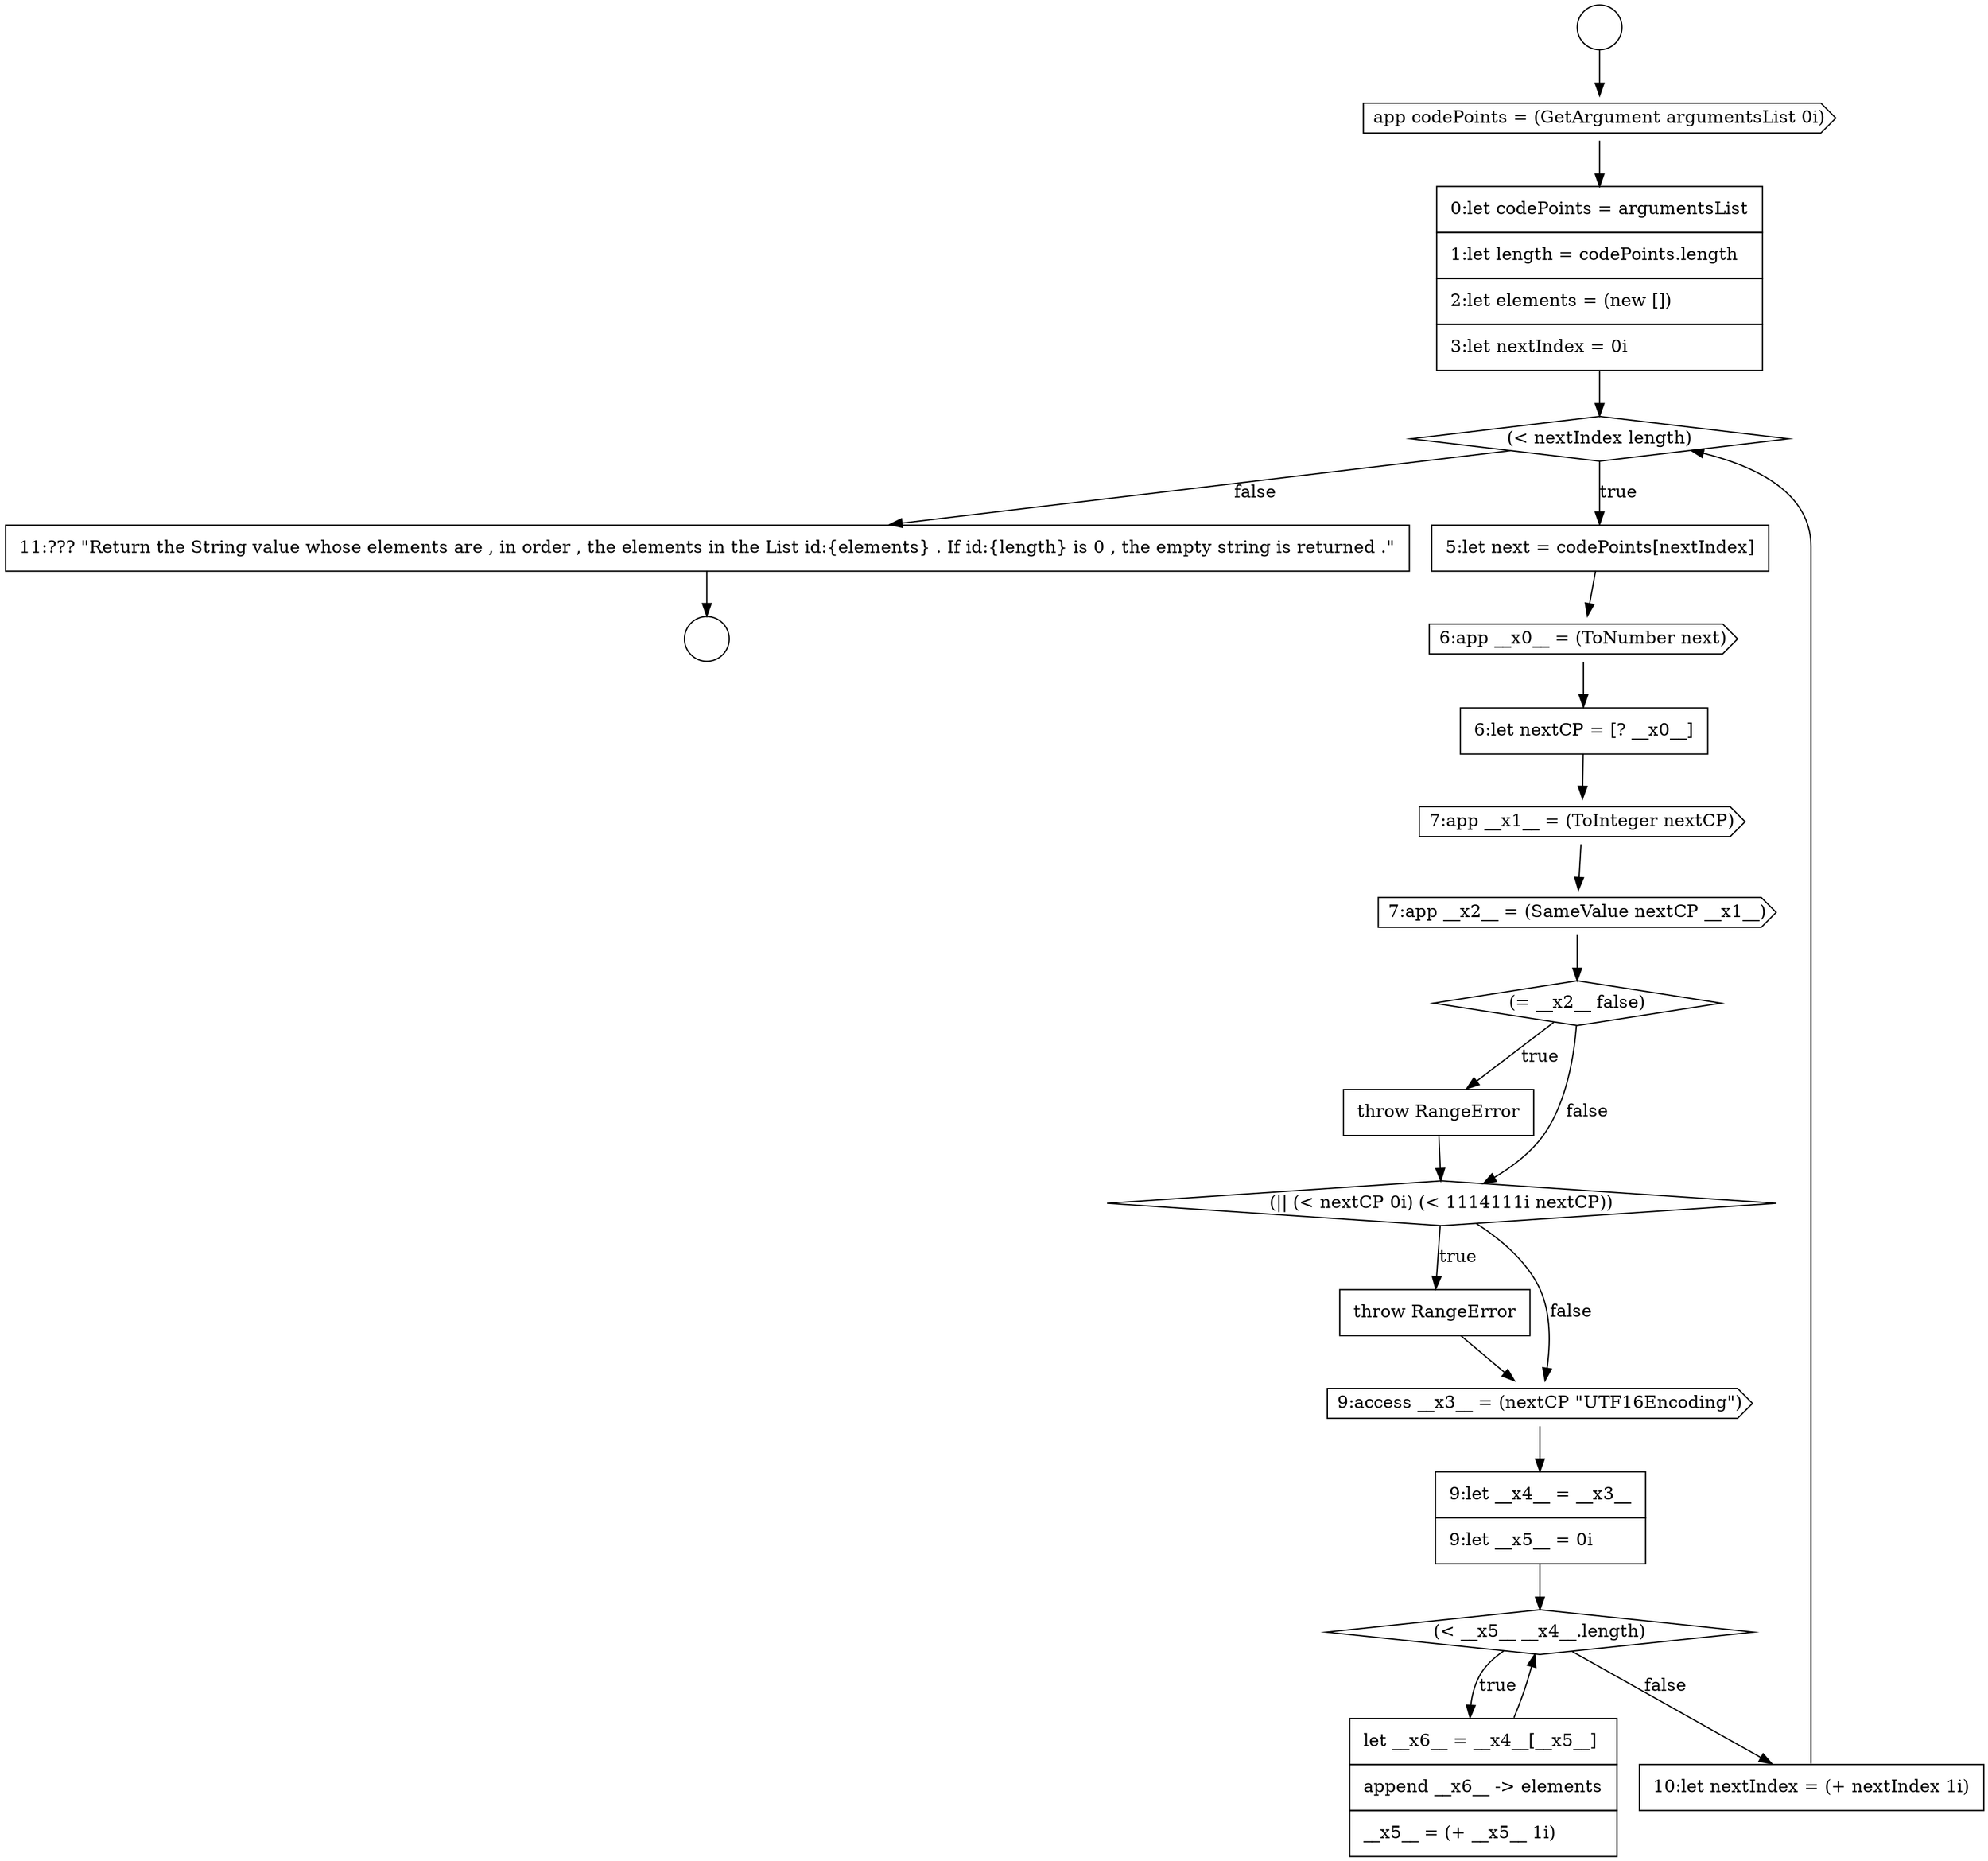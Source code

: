 digraph {
  node12057 [shape=circle label=" " color="black" fillcolor="white" style=filled]
  node12062 [shape=cds, label=<<font color="black">6:app __x0__ = (ToNumber next)</font>> color="black" fillcolor="white" style=filled]
  node12065 [shape=cds, label=<<font color="black">7:app __x2__ = (SameValue nextCP __x1__)</font>> color="black" fillcolor="white" style=filled]
  node12069 [shape=none, margin=0, label=<<font color="black">
    <table border="0" cellborder="1" cellspacing="0" cellpadding="10">
      <tr><td align="left">throw RangeError</td></tr>
    </table>
  </font>> color="black" fillcolor="white" style=filled]
  node12058 [shape=cds, label=<<font color="black">app codePoints = (GetArgument argumentsList 0i)</font>> color="black" fillcolor="white" style=filled]
  node12063 [shape=none, margin=0, label=<<font color="black">
    <table border="0" cellborder="1" cellspacing="0" cellpadding="10">
      <tr><td align="left">6:let nextCP = [? __x0__]</td></tr>
    </table>
  </font>> color="black" fillcolor="white" style=filled]
  node12059 [shape=none, margin=0, label=<<font color="black">
    <table border="0" cellborder="1" cellspacing="0" cellpadding="10">
      <tr><td align="left">0:let codePoints = argumentsList</td></tr>
      <tr><td align="left">1:let length = codePoints.length</td></tr>
      <tr><td align="left">2:let elements = (new [])</td></tr>
      <tr><td align="left">3:let nextIndex = 0i</td></tr>
    </table>
  </font>> color="black" fillcolor="white" style=filled]
  node12067 [shape=none, margin=0, label=<<font color="black">
    <table border="0" cellborder="1" cellspacing="0" cellpadding="10">
      <tr><td align="left">throw RangeError</td></tr>
    </table>
  </font>> color="black" fillcolor="white" style=filled]
  node12064 [shape=cds, label=<<font color="black">7:app __x1__ = (ToInteger nextCP)</font>> color="black" fillcolor="white" style=filled]
  node12060 [shape=diamond, label=<<font color="black">(&lt; nextIndex length)</font>> color="black" fillcolor="white" style=filled]
  node12075 [shape=none, margin=0, label=<<font color="black">
    <table border="0" cellborder="1" cellspacing="0" cellpadding="10">
      <tr><td align="left">11:??? &quot;Return the String value whose elements are , in order , the elements in the List id:{elements} . If id:{length} is 0 , the empty string is returned .&quot;</td></tr>
    </table>
  </font>> color="black" fillcolor="white" style=filled]
  node12056 [shape=circle label=" " color="black" fillcolor="white" style=filled]
  node12071 [shape=none, margin=0, label=<<font color="black">
    <table border="0" cellborder="1" cellspacing="0" cellpadding="10">
      <tr><td align="left">9:let __x4__ = __x3__</td></tr>
      <tr><td align="left">9:let __x5__ = 0i</td></tr>
    </table>
  </font>> color="black" fillcolor="white" style=filled]
  node12070 [shape=cds, label=<<font color="black">9:access __x3__ = (nextCP &quot;UTF16Encoding&quot;)</font>> color="black" fillcolor="white" style=filled]
  node12068 [shape=diamond, label=<<font color="black">(|| (&lt; nextCP 0i) (&lt; 1114111i nextCP))</font>> color="black" fillcolor="white" style=filled]
  node12073 [shape=none, margin=0, label=<<font color="black">
    <table border="0" cellborder="1" cellspacing="0" cellpadding="10">
      <tr><td align="left">let __x6__ = __x4__[__x5__]</td></tr>
      <tr><td align="left">append __x6__ -&gt; elements</td></tr>
      <tr><td align="left">__x5__ = (+ __x5__ 1i)</td></tr>
    </table>
  </font>> color="black" fillcolor="white" style=filled]
  node12074 [shape=none, margin=0, label=<<font color="black">
    <table border="0" cellborder="1" cellspacing="0" cellpadding="10">
      <tr><td align="left">10:let nextIndex = (+ nextIndex 1i)</td></tr>
    </table>
  </font>> color="black" fillcolor="white" style=filled]
  node12072 [shape=diamond, label=<<font color="black">(&lt; __x5__ __x4__.length)</font>> color="black" fillcolor="white" style=filled]
  node12066 [shape=diamond, label=<<font color="black">(= __x2__ false)</font>> color="black" fillcolor="white" style=filled]
  node12061 [shape=none, margin=0, label=<<font color="black">
    <table border="0" cellborder="1" cellspacing="0" cellpadding="10">
      <tr><td align="left">5:let next = codePoints[nextIndex]</td></tr>
    </table>
  </font>> color="black" fillcolor="white" style=filled]
  node12073 -> node12072 [ color="black"]
  node12056 -> node12058 [ color="black"]
  node12063 -> node12064 [ color="black"]
  node12070 -> node12071 [ color="black"]
  node12061 -> node12062 [ color="black"]
  node12064 -> node12065 [ color="black"]
  node12074 -> node12060 [ color="black"]
  node12065 -> node12066 [ color="black"]
  node12067 -> node12068 [ color="black"]
  node12071 -> node12072 [ color="black"]
  node12072 -> node12073 [label=<<font color="black">true</font>> color="black"]
  node12072 -> node12074 [label=<<font color="black">false</font>> color="black"]
  node12060 -> node12061 [label=<<font color="black">true</font>> color="black"]
  node12060 -> node12075 [label=<<font color="black">false</font>> color="black"]
  node12062 -> node12063 [ color="black"]
  node12068 -> node12069 [label=<<font color="black">true</font>> color="black"]
  node12068 -> node12070 [label=<<font color="black">false</font>> color="black"]
  node12066 -> node12067 [label=<<font color="black">true</font>> color="black"]
  node12066 -> node12068 [label=<<font color="black">false</font>> color="black"]
  node12069 -> node12070 [ color="black"]
  node12058 -> node12059 [ color="black"]
  node12059 -> node12060 [ color="black"]
  node12075 -> node12057 [ color="black"]
}
